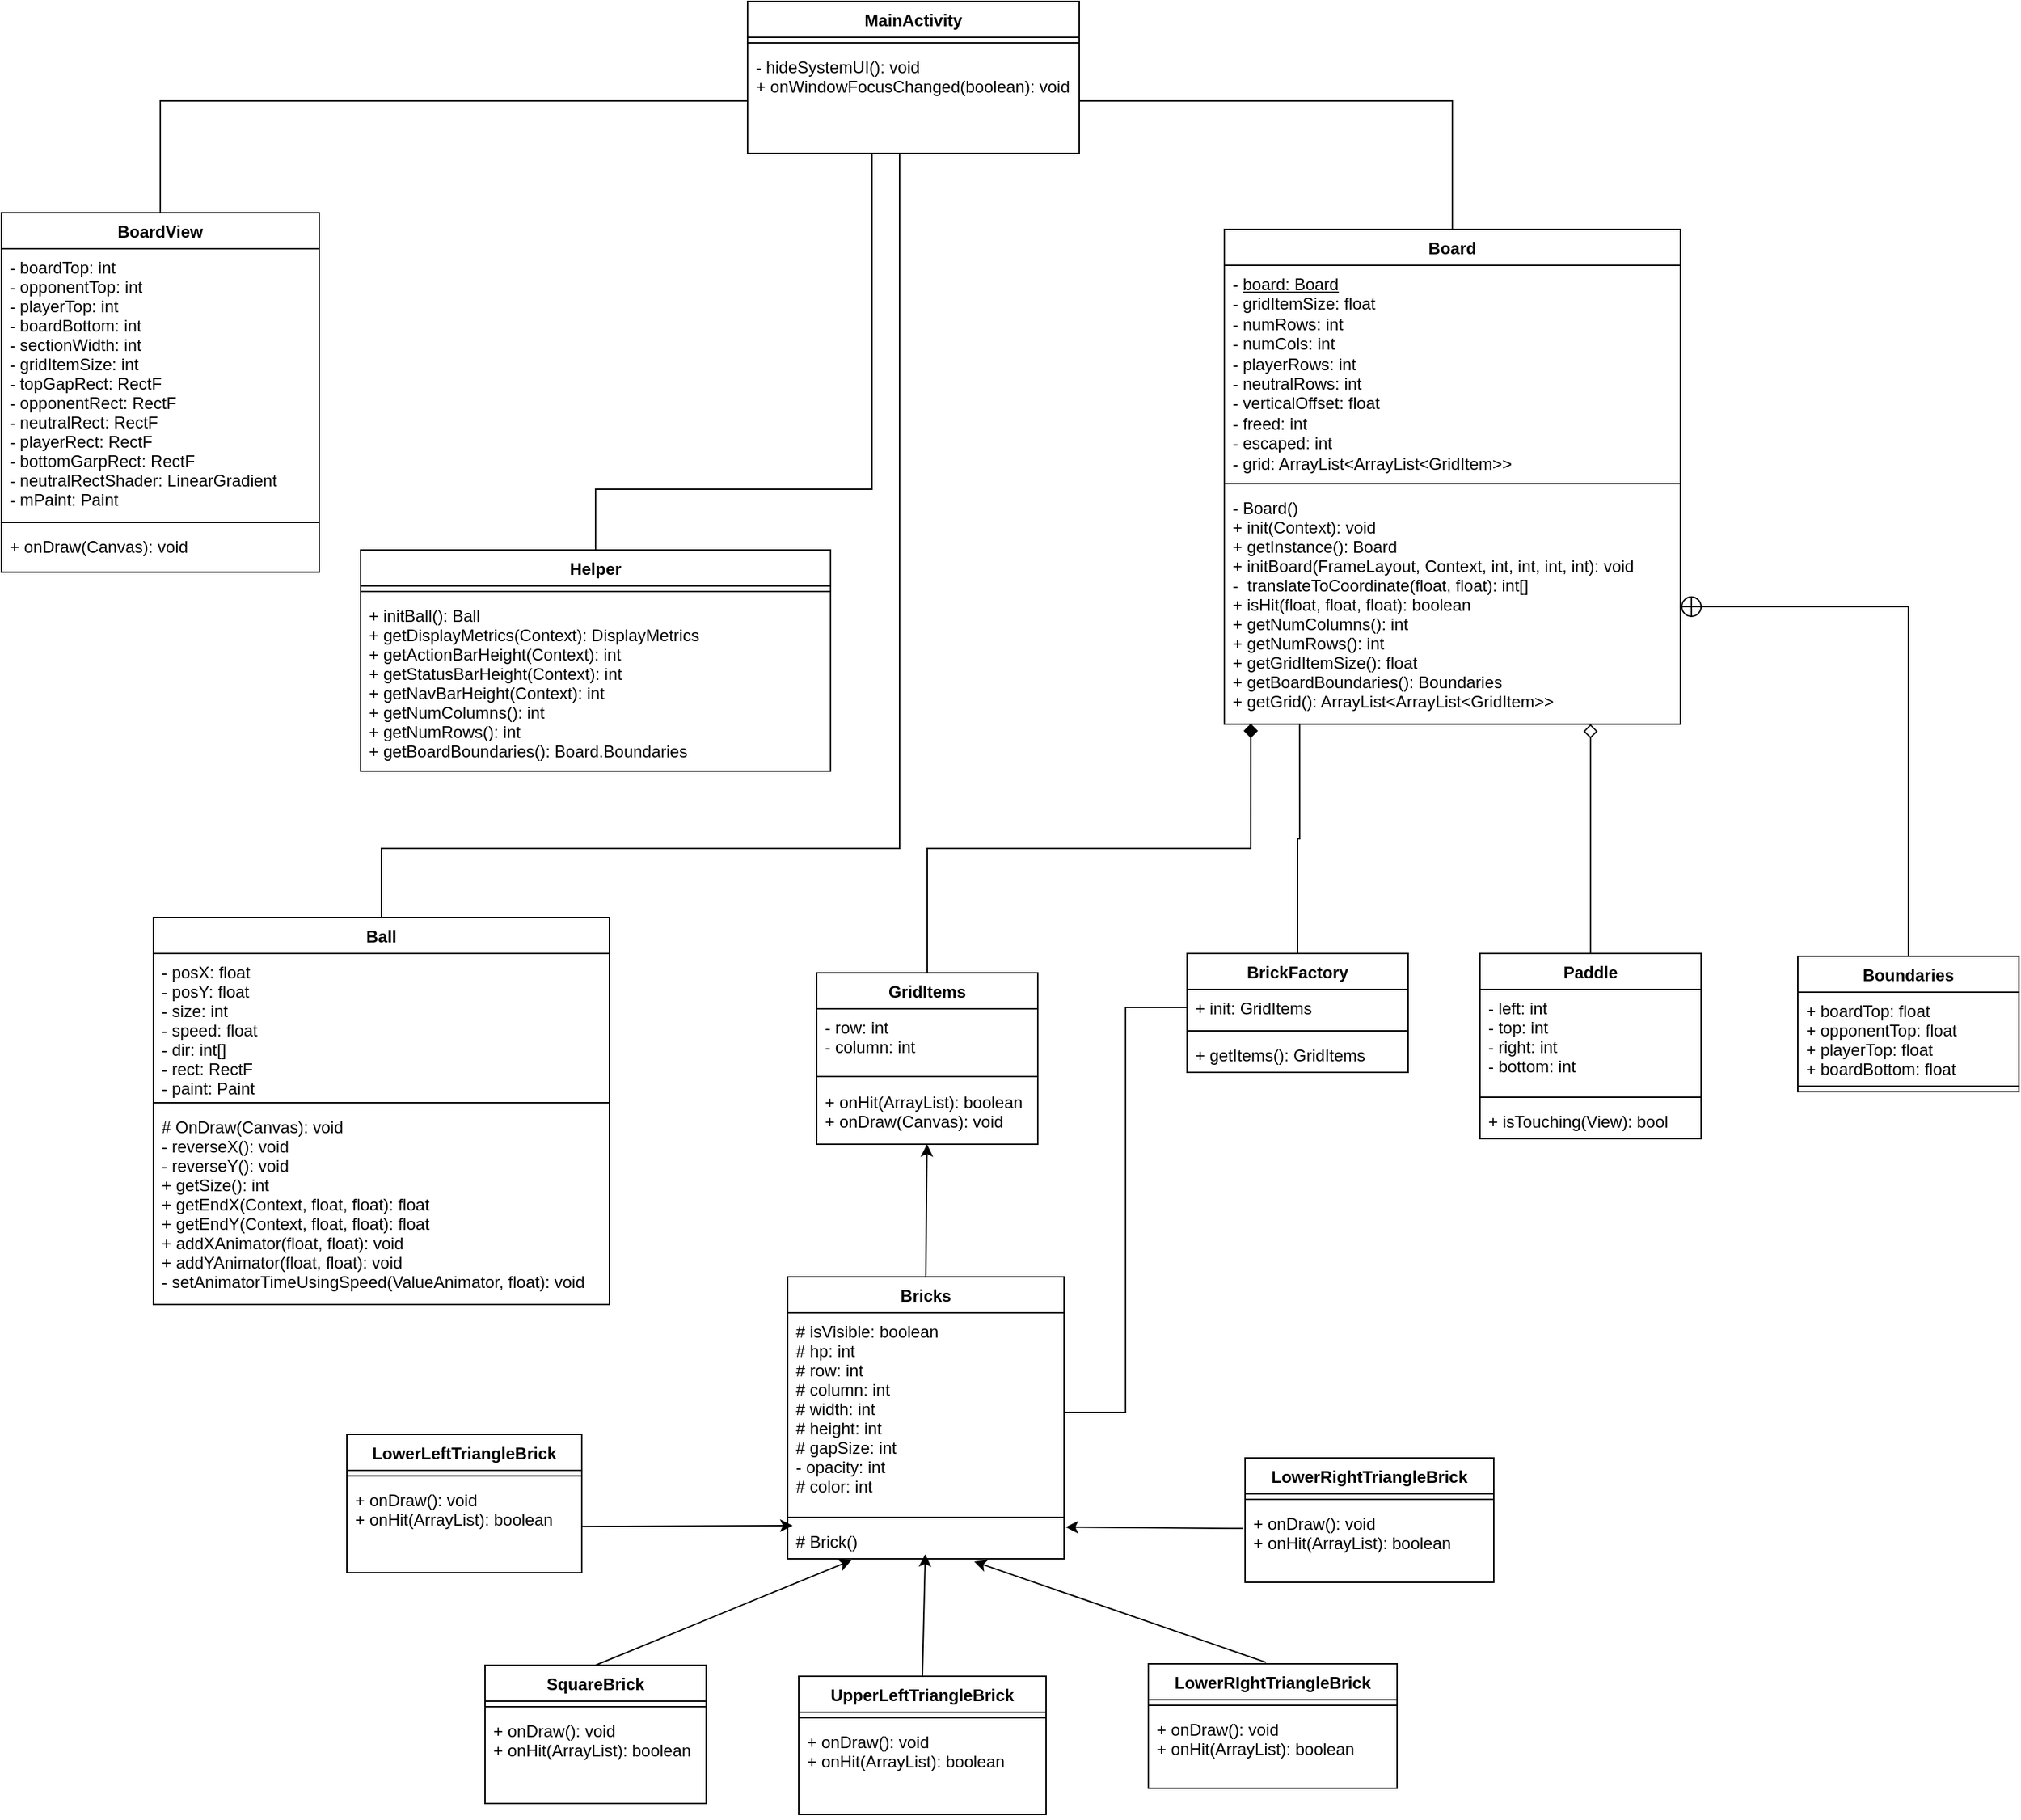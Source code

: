 <mxfile version="10.9.7" type="device"><diagram id="2K2fp3Glzx7_uZ5yLM8H" name="Page-1"><mxGraphModel dx="2148" dy="1812" grid="1" gridSize="10" guides="1" tooltips="1" connect="1" arrows="1" fold="1" page="1" pageScale="1" pageWidth="850" pageHeight="1100" math="0" shadow="0"><root><mxCell id="0"/><mxCell id="1" parent="0"/><mxCell id="IXItUogsezEfQiG_OB38-14" style="edgeStyle=orthogonalEdgeStyle;rounded=0;orthogonalLoop=1;jettySize=auto;html=1;exitX=0.5;exitY=0;exitDx=0;exitDy=0;entryX=0;entryY=0.5;entryDx=0;entryDy=0;endArrow=none;endFill=0;" edge="1" parent="1" source="C6LYM2eVTLfv3YcYdJ0T-5" target="C6LYM2eVTLfv3YcYdJ0T-12"><mxGeometry relative="1" as="geometry"/></mxCell><mxCell id="C6LYM2eVTLfv3YcYdJ0T-5" value="BoardView" style="swimlane;fontStyle=1;align=center;verticalAlign=top;childLayout=stackLayout;horizontal=1;startSize=26;horizontalStack=0;resizeParent=1;resizeParentMax=0;resizeLast=0;collapsible=1;marginBottom=0;" parent="1" vertex="1"><mxGeometry x="-100" y="-140" width="230" height="260" as="geometry"/></mxCell><mxCell id="C6LYM2eVTLfv3YcYdJ0T-6" value="- boardTop: int&#10;- opponentTop: int&#10;- playerTop: int&#10;- boardBottom: int &#10;- sectionWidth: int&#10;- gridItemSize: int&#10;- topGapRect: RectF&#10;- opponentRect: RectF&#10;- neutralRect: RectF&#10;- playerRect: RectF&#10;- bottomGarpRect: RectF&#10;- neutralRectShader: LinearGradient&#10;- mPaint: Paint" style="text;strokeColor=none;fillColor=none;align=left;verticalAlign=top;spacingLeft=4;spacingRight=4;overflow=hidden;rotatable=0;points=[[0,0.5],[1,0.5]];portConstraint=eastwest;" parent="C6LYM2eVTLfv3YcYdJ0T-5" vertex="1"><mxGeometry y="26" width="230" height="194" as="geometry"/></mxCell><mxCell id="C6LYM2eVTLfv3YcYdJ0T-7" value="" style="line;strokeWidth=1;fillColor=none;align=left;verticalAlign=middle;spacingTop=-1;spacingLeft=3;spacingRight=3;rotatable=0;labelPosition=right;points=[];portConstraint=eastwest;" parent="C6LYM2eVTLfv3YcYdJ0T-5" vertex="1"><mxGeometry y="220" width="230" height="8" as="geometry"/></mxCell><mxCell id="C6LYM2eVTLfv3YcYdJ0T-8" value="+ onDraw(Canvas): void" style="text;strokeColor=none;fillColor=none;align=left;verticalAlign=top;spacingLeft=4;spacingRight=4;overflow=hidden;rotatable=0;points=[[0,0.5],[1,0.5]];portConstraint=eastwest;" parent="C6LYM2eVTLfv3YcYdJ0T-5" vertex="1"><mxGeometry y="228" width="230" height="32" as="geometry"/></mxCell><mxCell id="C6LYM2eVTLfv3YcYdJ0T-9" value="MainActivity" style="swimlane;fontStyle=1;align=center;verticalAlign=top;childLayout=stackLayout;horizontal=1;startSize=26;horizontalStack=0;resizeParent=1;resizeParentMax=0;resizeLast=0;collapsible=1;marginBottom=0;" parent="1" vertex="1"><mxGeometry x="440" y="-293" width="240" height="110" as="geometry"/></mxCell><mxCell id="C6LYM2eVTLfv3YcYdJ0T-11" value="" style="line;strokeWidth=1;fillColor=none;align=left;verticalAlign=middle;spacingTop=-1;spacingLeft=3;spacingRight=3;rotatable=0;labelPosition=right;points=[];portConstraint=eastwest;" parent="C6LYM2eVTLfv3YcYdJ0T-9" vertex="1"><mxGeometry y="26" width="240" height="8" as="geometry"/></mxCell><mxCell id="C6LYM2eVTLfv3YcYdJ0T-12" value="- hideSystemUI(): void&#10;+ onWindowFocusChanged(boolean): void " style="text;strokeColor=none;fillColor=none;align=left;verticalAlign=top;spacingLeft=4;spacingRight=4;overflow=hidden;rotatable=0;points=[[0,0.5],[1,0.5]];portConstraint=eastwest;" parent="C6LYM2eVTLfv3YcYdJ0T-9" vertex="1"><mxGeometry y="34" width="240" height="76" as="geometry"/></mxCell><mxCell id="C6LYM2eVTLfv3YcYdJ0T-101" style="edgeStyle=orthogonalEdgeStyle;rounded=0;orthogonalLoop=1;jettySize=auto;html=1;endArrow=none;endFill=0;exitX=0.5;exitY=0;exitDx=0;exitDy=0;" parent="1" source="C6LYM2eVTLfv3YcYdJ0T-13" edge="1" target="C6LYM2eVTLfv3YcYdJ0T-12"><mxGeometry relative="1" as="geometry"><mxPoint x="530" y="-180" as="targetPoint"/><Array as="points"><mxPoint x="330" y="60"/><mxPoint x="530" y="60"/></Array><mxPoint x="330" y="70" as="sourcePoint"/></mxGeometry></mxCell><mxCell id="C6LYM2eVTLfv3YcYdJ0T-13" value="Helper" style="swimlane;fontStyle=1;align=center;verticalAlign=top;childLayout=stackLayout;horizontal=1;startSize=26;horizontalStack=0;resizeParent=1;resizeParentMax=0;resizeLast=0;collapsible=1;marginBottom=0;" parent="1" vertex="1"><mxGeometry x="160" y="104" width="340" height="160" as="geometry"/></mxCell><mxCell id="C6LYM2eVTLfv3YcYdJ0T-15" value="" style="line;strokeWidth=1;fillColor=none;align=left;verticalAlign=middle;spacingTop=-1;spacingLeft=3;spacingRight=3;rotatable=0;labelPosition=right;points=[];portConstraint=eastwest;" parent="C6LYM2eVTLfv3YcYdJ0T-13" vertex="1"><mxGeometry y="26" width="340" height="8" as="geometry"/></mxCell><mxCell id="C6LYM2eVTLfv3YcYdJ0T-16" value="+ initBall(): Ball&#10;+ getDisplayMetrics(Context): DisplayMetrics&#10;+ getActionBarHeight(Context): int&#10;+ getStatusBarHeight(Context): int&#10;+ getNavBarHeight(Context): int&#10;+ getNumColumns(): int&#10;+ getNumRows(): int&#10;+ getBoardBoundaries(): Board.Boundaries&#10;" style="text;strokeColor=none;fillColor=none;align=left;verticalAlign=top;spacingLeft=4;spacingRight=4;overflow=hidden;rotatable=0;points=[[0,0.5],[1,0.5]];portConstraint=eastwest;" parent="C6LYM2eVTLfv3YcYdJ0T-13" vertex="1"><mxGeometry y="34" width="340" height="126" as="geometry"/></mxCell><mxCell id="C6LYM2eVTLfv3YcYdJ0T-94" style="edgeStyle=orthogonalEdgeStyle;rounded=0;orthogonalLoop=1;jettySize=auto;html=1;exitX=0.5;exitY=0;exitDx=0;exitDy=0;endArrow=none;endFill=0;" parent="1" source="C6LYM2eVTLfv3YcYdJ0T-17" target="C6LYM2eVTLfv3YcYdJ0T-12" edge="1"><mxGeometry relative="1" as="geometry"><Array as="points"><mxPoint x="175" y="320"/><mxPoint x="550" y="320"/></Array><mxPoint x="570" y="-169" as="targetPoint"/></mxGeometry></mxCell><mxCell id="C6LYM2eVTLfv3YcYdJ0T-17" value="Ball" style="swimlane;fontStyle=1;align=center;verticalAlign=top;childLayout=stackLayout;horizontal=1;startSize=26;horizontalStack=0;resizeParent=1;resizeParentMax=0;resizeLast=0;collapsible=1;marginBottom=0;" parent="1" vertex="1"><mxGeometry x="10" y="370" width="330" height="280" as="geometry"/></mxCell><mxCell id="C6LYM2eVTLfv3YcYdJ0T-18" value="- posX: float&#10;- posY: float&#10;- size: int&#10;- speed: float&#10;- dir: int[]&#10;- rect: RectF&#10;- paint: Paint&#10;" style="text;strokeColor=none;fillColor=none;align=left;verticalAlign=top;spacingLeft=4;spacingRight=4;overflow=hidden;rotatable=0;points=[[0,0.5],[1,0.5]];portConstraint=eastwest;" parent="C6LYM2eVTLfv3YcYdJ0T-17" vertex="1"><mxGeometry y="26" width="330" height="104" as="geometry"/></mxCell><mxCell id="C6LYM2eVTLfv3YcYdJ0T-19" value="" style="line;strokeWidth=1;fillColor=none;align=left;verticalAlign=middle;spacingTop=-1;spacingLeft=3;spacingRight=3;rotatable=0;labelPosition=right;points=[];portConstraint=eastwest;" parent="C6LYM2eVTLfv3YcYdJ0T-17" vertex="1"><mxGeometry y="130" width="330" height="8" as="geometry"/></mxCell><mxCell id="C6LYM2eVTLfv3YcYdJ0T-20" value="# OnDraw(Canvas): void&#10;- reverseX(): void&#10;- reverseY(): void&#10;+ getSize(): int&#10;+ getEndX(Context, float, float): float&#10;+ getEndY(Context, float, float): float&#10;+ addXAnimator(float, float): void&#10;+ addYAnimator(float, float): void&#10;- setAnimatorTimeUsingSpeed(ValueAnimator, float): void " style="text;strokeColor=none;fillColor=none;align=left;verticalAlign=top;spacingLeft=4;spacingRight=4;overflow=hidden;rotatable=0;points=[[0,0.5],[1,0.5]];portConstraint=eastwest;" parent="C6LYM2eVTLfv3YcYdJ0T-17" vertex="1"><mxGeometry y="138" width="330" height="142" as="geometry"/></mxCell><mxCell id="C6LYM2eVTLfv3YcYdJ0T-99" style="edgeStyle=orthogonalEdgeStyle;rounded=0;orthogonalLoop=1;jettySize=auto;html=1;exitX=0.5;exitY=0;exitDx=0;exitDy=0;endArrow=none;endFill=0;" parent="1" source="C6LYM2eVTLfv3YcYdJ0T-21" edge="1" target="C6LYM2eVTLfv3YcYdJ0T-12"><mxGeometry relative="1" as="geometry"><mxPoint x="560" y="-180" as="targetPoint"/><mxPoint x="950.143" y="-100" as="sourcePoint"/><Array as="points"><mxPoint x="950" y="-221"/></Array></mxGeometry></mxCell><mxCell id="C6LYM2eVTLfv3YcYdJ0T-21" value="Board" style="swimlane;fontStyle=1;align=center;verticalAlign=top;childLayout=stackLayout;horizontal=1;startSize=26;horizontalStack=0;resizeParent=1;resizeParentMax=0;resizeLast=0;collapsible=1;marginBottom=0;" parent="1" vertex="1"><mxGeometry x="785" y="-128" width="330" height="358" as="geometry"/></mxCell><mxCell id="C6LYM2eVTLfv3YcYdJ0T-22" value="- &lt;u&gt;board: Board&lt;/u&gt;&lt;br&gt;- gridItemSize: float&lt;br&gt;- numRows: int&lt;br&gt;- numCols: int&lt;br&gt;- playerRows: int&lt;br&gt;- neutralRows: int&lt;br&gt;- verticalOffset: float&lt;br&gt;- freed: int&lt;br&gt;- escaped: int&lt;br&gt;- grid: ArrayList&amp;lt;ArrayList&amp;lt;GridItem&amp;gt;&amp;gt;" style="text;strokeColor=none;fillColor=none;align=left;verticalAlign=top;spacingLeft=4;spacingRight=4;overflow=hidden;rotatable=0;points=[[0,0.5],[1,0.5]];portConstraint=eastwest;html=1;" parent="C6LYM2eVTLfv3YcYdJ0T-21" vertex="1"><mxGeometry y="26" width="330" height="154" as="geometry"/></mxCell><mxCell id="C6LYM2eVTLfv3YcYdJ0T-23" value="" style="line;strokeWidth=1;fillColor=none;align=left;verticalAlign=middle;spacingTop=-1;spacingLeft=3;spacingRight=3;rotatable=0;labelPosition=right;points=[];portConstraint=eastwest;" parent="C6LYM2eVTLfv3YcYdJ0T-21" vertex="1"><mxGeometry y="180" width="330" height="8" as="geometry"/></mxCell><mxCell id="C6LYM2eVTLfv3YcYdJ0T-24" value="- Board()&#10;+ init(Context): void&#10;+ getInstance(): Board&#10;+ initBoard(FrameLayout, Context, int, int, int, int): void&#10;-  translateToCoordinate(float, float): int[] &#10;+ isHit(float, float, float): boolean&#10;+ getNumColumns(): int&#10;+ getNumRows(): int&#10;+ getGridItemSize(): float&#10;+ getBoardBoundaries(): Boundaries&#10;+ getGrid(): ArrayList&lt;ArrayList&lt;GridItem&gt;&gt;&#10;&#10;" style="text;strokeColor=none;fillColor=none;align=left;verticalAlign=top;spacingLeft=4;spacingRight=4;overflow=hidden;rotatable=0;points=[[0,0.5],[1,0.5]];portConstraint=eastwest;" parent="C6LYM2eVTLfv3YcYdJ0T-21" vertex="1"><mxGeometry y="188" width="330" height="170" as="geometry"/></mxCell><mxCell id="C6LYM2eVTLfv3YcYdJ0T-25" value="Paddle" style="swimlane;fontStyle=1;align=center;verticalAlign=top;childLayout=stackLayout;horizontal=1;startSize=26;horizontalStack=0;resizeParent=1;resizeParentMax=0;resizeLast=0;collapsible=1;marginBottom=0;" parent="1" vertex="1"><mxGeometry x="970" y="396" width="160" height="134" as="geometry"/></mxCell><mxCell id="C6LYM2eVTLfv3YcYdJ0T-26" value="- left: int&#10;- top: int&#10;- right: int&#10;- bottom: int" style="text;strokeColor=none;fillColor=none;align=left;verticalAlign=top;spacingLeft=4;spacingRight=4;overflow=hidden;rotatable=0;points=[[0,0.5],[1,0.5]];portConstraint=eastwest;" parent="C6LYM2eVTLfv3YcYdJ0T-25" vertex="1"><mxGeometry y="26" width="160" height="74" as="geometry"/></mxCell><mxCell id="C6LYM2eVTLfv3YcYdJ0T-27" value="" style="line;strokeWidth=1;fillColor=none;align=left;verticalAlign=middle;spacingTop=-1;spacingLeft=3;spacingRight=3;rotatable=0;labelPosition=right;points=[];portConstraint=eastwest;" parent="C6LYM2eVTLfv3YcYdJ0T-25" vertex="1"><mxGeometry y="100" width="160" height="8" as="geometry"/></mxCell><mxCell id="C6LYM2eVTLfv3YcYdJ0T-28" value="+ isTouching(View): bool" style="text;strokeColor=none;fillColor=none;align=left;verticalAlign=top;spacingLeft=4;spacingRight=4;overflow=hidden;rotatable=0;points=[[0,0.5],[1,0.5]];portConstraint=eastwest;" parent="C6LYM2eVTLfv3YcYdJ0T-25" vertex="1"><mxGeometry y="108" width="160" height="26" as="geometry"/></mxCell><mxCell id="IXItUogsezEfQiG_OB38-25" style="edgeStyle=orthogonalEdgeStyle;rounded=0;orthogonalLoop=1;jettySize=auto;html=1;exitX=0.5;exitY=0;exitDx=0;exitDy=0;endArrow=none;endFill=0;entryX=0.165;entryY=1.001;entryDx=0;entryDy=0;entryPerimeter=0;" edge="1" parent="1" source="C6LYM2eVTLfv3YcYdJ0T-29" target="C6LYM2eVTLfv3YcYdJ0T-24"><mxGeometry relative="1" as="geometry"><mxPoint x="870" y="240.0" as="targetPoint"/><Array as="points"><mxPoint x="838" y="313"/><mxPoint x="840" y="313"/></Array></mxGeometry></mxCell><mxCell id="C6LYM2eVTLfv3YcYdJ0T-29" value="BrickFactory" style="swimlane;fontStyle=1;align=center;verticalAlign=top;childLayout=stackLayout;horizontal=1;startSize=26;horizontalStack=0;resizeParent=1;resizeParentMax=0;resizeLast=0;collapsible=1;marginBottom=0;" parent="1" vertex="1"><mxGeometry x="758" y="396" width="160" height="86" as="geometry"/></mxCell><mxCell id="C6LYM2eVTLfv3YcYdJ0T-30" value="+ init: GridItems" style="text;strokeColor=none;fillColor=none;align=left;verticalAlign=top;spacingLeft=4;spacingRight=4;overflow=hidden;rotatable=0;points=[[0,0.5],[1,0.5]];portConstraint=eastwest;" parent="C6LYM2eVTLfv3YcYdJ0T-29" vertex="1"><mxGeometry y="26" width="160" height="26" as="geometry"/></mxCell><mxCell id="C6LYM2eVTLfv3YcYdJ0T-31" value="" style="line;strokeWidth=1;fillColor=none;align=left;verticalAlign=middle;spacingTop=-1;spacingLeft=3;spacingRight=3;rotatable=0;labelPosition=right;points=[];portConstraint=eastwest;" parent="C6LYM2eVTLfv3YcYdJ0T-29" vertex="1"><mxGeometry y="52" width="160" height="8" as="geometry"/></mxCell><mxCell id="C6LYM2eVTLfv3YcYdJ0T-32" value="+ getItems(): GridItems" style="text;strokeColor=none;fillColor=none;align=left;verticalAlign=top;spacingLeft=4;spacingRight=4;overflow=hidden;rotatable=0;points=[[0,0.5],[1,0.5]];portConstraint=eastwest;" parent="C6LYM2eVTLfv3YcYdJ0T-29" vertex="1"><mxGeometry y="60" width="160" height="26" as="geometry"/></mxCell><mxCell id="IXItUogsezEfQiG_OB38-24" style="edgeStyle=orthogonalEdgeStyle;rounded=0;orthogonalLoop=1;jettySize=auto;html=1;exitX=0.5;exitY=0;exitDx=0;exitDy=0;entryX=0.058;entryY=0.998;entryDx=0;entryDy=0;entryPerimeter=0;endArrow=diamond;endFill=1;endSize=8;jumpSize=6;" edge="1" parent="1" source="C6LYM2eVTLfv3YcYdJ0T-33" target="C6LYM2eVTLfv3YcYdJ0T-24"><mxGeometry relative="1" as="geometry"/></mxCell><mxCell id="C6LYM2eVTLfv3YcYdJ0T-33" value="GridItems" style="swimlane;fontStyle=1;align=center;verticalAlign=top;childLayout=stackLayout;horizontal=1;startSize=26;horizontalStack=0;resizeParent=1;resizeParentMax=0;resizeLast=0;collapsible=1;marginBottom=0;" parent="1" vertex="1"><mxGeometry x="490" y="410" width="160" height="124" as="geometry"/></mxCell><mxCell id="C6LYM2eVTLfv3YcYdJ0T-34" value="- row: int&#10;- column: int" style="text;strokeColor=none;fillColor=none;align=left;verticalAlign=top;spacingLeft=4;spacingRight=4;overflow=hidden;rotatable=0;points=[[0,0.5],[1,0.5]];portConstraint=eastwest;" parent="C6LYM2eVTLfv3YcYdJ0T-33" vertex="1"><mxGeometry y="26" width="160" height="44" as="geometry"/></mxCell><mxCell id="C6LYM2eVTLfv3YcYdJ0T-35" value="" style="line;strokeWidth=1;fillColor=none;align=left;verticalAlign=middle;spacingTop=-1;spacingLeft=3;spacingRight=3;rotatable=0;labelPosition=right;points=[];portConstraint=eastwest;" parent="C6LYM2eVTLfv3YcYdJ0T-33" vertex="1"><mxGeometry y="70" width="160" height="10" as="geometry"/></mxCell><mxCell id="C6LYM2eVTLfv3YcYdJ0T-36" value="+ onHit(ArrayList): boolean&#10;+ onDraw(Canvas): void" style="text;strokeColor=none;fillColor=none;align=left;verticalAlign=top;spacingLeft=4;spacingRight=4;overflow=hidden;rotatable=0;points=[[0,0.5],[1,0.5]];portConstraint=eastwest;" parent="C6LYM2eVTLfv3YcYdJ0T-33" vertex="1"><mxGeometry y="80" width="160" height="44" as="geometry"/></mxCell><mxCell id="C6LYM2eVTLfv3YcYdJ0T-37" value="Bricks" style="swimlane;fontStyle=1;align=center;verticalAlign=top;childLayout=stackLayout;horizontal=1;startSize=26;horizontalStack=0;resizeParent=1;resizeParentMax=0;resizeLast=0;collapsible=1;marginBottom=0;" parent="1" vertex="1"><mxGeometry x="469" y="630" width="200" height="204" as="geometry"/></mxCell><mxCell id="C6LYM2eVTLfv3YcYdJ0T-38" value="# isVisible: boolean&#10;# hp: int&#10;# row: int&#10;# column: int&#10;# width: int&#10;# height: int&#10;# gapSize: int&#10;- opacity: int&#10;# color: int" style="text;strokeColor=none;fillColor=none;align=left;verticalAlign=top;spacingLeft=4;spacingRight=4;overflow=hidden;rotatable=0;points=[[0,0.5],[1,0.5]];portConstraint=eastwest;" parent="C6LYM2eVTLfv3YcYdJ0T-37" vertex="1"><mxGeometry y="26" width="200" height="144" as="geometry"/></mxCell><mxCell id="C6LYM2eVTLfv3YcYdJ0T-39" value="" style="line;strokeWidth=1;fillColor=none;align=left;verticalAlign=middle;spacingTop=-1;spacingLeft=3;spacingRight=3;rotatable=0;labelPosition=right;points=[];portConstraint=eastwest;" parent="C6LYM2eVTLfv3YcYdJ0T-37" vertex="1"><mxGeometry y="170" width="200" height="8" as="geometry"/></mxCell><mxCell id="C6LYM2eVTLfv3YcYdJ0T-40" value="# Brick()" style="text;strokeColor=none;fillColor=none;align=left;verticalAlign=top;spacingLeft=4;spacingRight=4;overflow=hidden;rotatable=0;points=[[0,0.5],[1,0.5]];portConstraint=eastwest;" parent="C6LYM2eVTLfv3YcYdJ0T-37" vertex="1"><mxGeometry y="178" width="200" height="26" as="geometry"/></mxCell><mxCell id="C6LYM2eVTLfv3YcYdJ0T-41" value="SquareBrick" style="swimlane;fontStyle=1;align=center;verticalAlign=top;childLayout=stackLayout;horizontal=1;startSize=26;horizontalStack=0;resizeParent=1;resizeParentMax=0;resizeLast=0;collapsible=1;marginBottom=0;" parent="1" vertex="1"><mxGeometry x="250" y="911" width="160" height="100" as="geometry"/></mxCell><mxCell id="C6LYM2eVTLfv3YcYdJ0T-43" value="" style="line;strokeWidth=1;fillColor=none;align=left;verticalAlign=middle;spacingTop=-1;spacingLeft=3;spacingRight=3;rotatable=0;labelPosition=right;points=[];portConstraint=eastwest;" parent="C6LYM2eVTLfv3YcYdJ0T-41" vertex="1"><mxGeometry y="26" width="160" height="8" as="geometry"/></mxCell><mxCell id="C6LYM2eVTLfv3YcYdJ0T-44" value="+ onDraw(): void&#10;+ onHit(ArrayList): boolean" style="text;strokeColor=none;fillColor=none;align=left;verticalAlign=top;spacingLeft=4;spacingRight=4;overflow=hidden;rotatable=0;points=[[0,0.5],[1,0.5]];portConstraint=eastwest;" parent="C6LYM2eVTLfv3YcYdJ0T-41" vertex="1"><mxGeometry y="34" width="160" height="66" as="geometry"/></mxCell><mxCell id="C6LYM2eVTLfv3YcYdJ0T-45" value="UpperLeftTriangleBrick&#10;" style="swimlane;fontStyle=1;align=center;verticalAlign=top;childLayout=stackLayout;horizontal=1;startSize=26;horizontalStack=0;resizeParent=1;resizeParentMax=0;resizeLast=0;collapsible=1;marginBottom=0;" parent="1" vertex="1"><mxGeometry x="477" y="919" width="179" height="100" as="geometry"/></mxCell><mxCell id="C6LYM2eVTLfv3YcYdJ0T-47" value="" style="line;strokeWidth=1;fillColor=none;align=left;verticalAlign=middle;spacingTop=-1;spacingLeft=3;spacingRight=3;rotatable=0;labelPosition=right;points=[];portConstraint=eastwest;" parent="C6LYM2eVTLfv3YcYdJ0T-45" vertex="1"><mxGeometry y="26" width="179" height="8" as="geometry"/></mxCell><mxCell id="C6LYM2eVTLfv3YcYdJ0T-48" value="+ onDraw(): void&#10;+ onHit(ArrayList): boolean" style="text;strokeColor=none;fillColor=none;align=left;verticalAlign=top;spacingLeft=4;spacingRight=4;overflow=hidden;rotatable=0;points=[[0,0.5],[1,0.5]];portConstraint=eastwest;" parent="C6LYM2eVTLfv3YcYdJ0T-45" vertex="1"><mxGeometry y="34" width="179" height="66" as="geometry"/></mxCell><mxCell id="C6LYM2eVTLfv3YcYdJ0T-49" value="LowerRIghtTriangleBrick&#10;" style="swimlane;fontStyle=1;align=center;verticalAlign=top;childLayout=stackLayout;horizontal=1;startSize=26;horizontalStack=0;resizeParent=1;resizeParentMax=0;resizeLast=0;collapsible=1;marginBottom=0;" parent="1" vertex="1"><mxGeometry x="730" y="910" width="180" height="90" as="geometry"/></mxCell><mxCell id="C6LYM2eVTLfv3YcYdJ0T-51" value="" style="line;strokeWidth=1;fillColor=none;align=left;verticalAlign=middle;spacingTop=-1;spacingLeft=3;spacingRight=3;rotatable=0;labelPosition=right;points=[];portConstraint=eastwest;" parent="C6LYM2eVTLfv3YcYdJ0T-49" vertex="1"><mxGeometry y="26" width="180" height="8" as="geometry"/></mxCell><mxCell id="C6LYM2eVTLfv3YcYdJ0T-52" value="+ onDraw(): void&#10;+ onHit(ArrayList): boolean" style="text;strokeColor=none;fillColor=none;align=left;verticalAlign=top;spacingLeft=4;spacingRight=4;overflow=hidden;rotatable=0;points=[[0,0.5],[1,0.5]];portConstraint=eastwest;" parent="C6LYM2eVTLfv3YcYdJ0T-49" vertex="1"><mxGeometry y="34" width="180" height="56" as="geometry"/></mxCell><mxCell id="C6LYM2eVTLfv3YcYdJ0T-53" value="LowerRightTriangleBrick&#10;" style="swimlane;fontStyle=1;align=center;verticalAlign=top;childLayout=stackLayout;horizontal=1;startSize=26;horizontalStack=0;resizeParent=1;resizeParentMax=0;resizeLast=0;collapsible=1;marginBottom=0;" parent="1" vertex="1"><mxGeometry x="800" y="761" width="180" height="90" as="geometry"/></mxCell><mxCell id="C6LYM2eVTLfv3YcYdJ0T-55" value="" style="line;strokeWidth=1;fillColor=none;align=left;verticalAlign=middle;spacingTop=-1;spacingLeft=3;spacingRight=3;rotatable=0;labelPosition=right;points=[];portConstraint=eastwest;" parent="C6LYM2eVTLfv3YcYdJ0T-53" vertex="1"><mxGeometry y="26" width="180" height="8" as="geometry"/></mxCell><mxCell id="C6LYM2eVTLfv3YcYdJ0T-56" value="+ onDraw(): void&#10;+ onHit(ArrayList): boolean" style="text;strokeColor=none;fillColor=none;align=left;verticalAlign=top;spacingLeft=4;spacingRight=4;overflow=hidden;rotatable=0;points=[[0,0.5],[1,0.5]];portConstraint=eastwest;" parent="C6LYM2eVTLfv3YcYdJ0T-53" vertex="1"><mxGeometry y="34" width="180" height="56" as="geometry"/></mxCell><mxCell id="C6LYM2eVTLfv3YcYdJ0T-57" value="LowerLeftTriangleBrick&#10;" style="swimlane;fontStyle=1;align=center;verticalAlign=top;childLayout=stackLayout;horizontal=1;startSize=26;horizontalStack=0;resizeParent=1;resizeParentMax=0;resizeLast=0;collapsible=1;marginBottom=0;" parent="1" vertex="1"><mxGeometry x="150" y="744" width="170" height="100" as="geometry"/></mxCell><mxCell id="C6LYM2eVTLfv3YcYdJ0T-59" value="" style="line;strokeWidth=1;fillColor=none;align=left;verticalAlign=middle;spacingTop=-1;spacingLeft=3;spacingRight=3;rotatable=0;labelPosition=right;points=[];portConstraint=eastwest;" parent="C6LYM2eVTLfv3YcYdJ0T-57" vertex="1"><mxGeometry y="26" width="170" height="8" as="geometry"/></mxCell><mxCell id="C6LYM2eVTLfv3YcYdJ0T-60" value="+ onDraw(): void&#10;+ onHit(ArrayList): boolean" style="text;strokeColor=none;fillColor=none;align=left;verticalAlign=top;spacingLeft=4;spacingRight=4;overflow=hidden;rotatable=0;points=[[0,0.5],[1,0.5]];portConstraint=eastwest;" parent="C6LYM2eVTLfv3YcYdJ0T-57" vertex="1"><mxGeometry y="34" width="170" height="66" as="geometry"/></mxCell><mxCell id="C6LYM2eVTLfv3YcYdJ0T-74" value="" style="endArrow=classic;html=1;entryX=0.231;entryY=1.038;entryDx=0;entryDy=0;entryPerimeter=0;exitX=0.5;exitY=0;exitDx=0;exitDy=0;" parent="1" source="C6LYM2eVTLfv3YcYdJ0T-41" target="C6LYM2eVTLfv3YcYdJ0T-40" edge="1"><mxGeometry width="50" height="50" relative="1" as="geometry"><mxPoint x="390" y="790" as="sourcePoint"/><mxPoint x="460" y="730" as="targetPoint"/></mxGeometry></mxCell><mxCell id="C6LYM2eVTLfv3YcYdJ0T-75" value="" style="endArrow=classic;html=1;entryX=0.498;entryY=0.872;entryDx=0;entryDy=0;entryPerimeter=0;exitX=0.5;exitY=0;exitDx=0;exitDy=0;" parent="1" source="C6LYM2eVTLfv3YcYdJ0T-45" target="C6LYM2eVTLfv3YcYdJ0T-40" edge="1"><mxGeometry width="50" height="50" relative="1" as="geometry"><mxPoint x="400" y="800" as="sourcePoint"/><mxPoint x="537" y="727" as="targetPoint"/></mxGeometry></mxCell><mxCell id="C6LYM2eVTLfv3YcYdJ0T-76" value="" style="endArrow=classic;html=1;entryX=0.675;entryY=1.077;entryDx=0;entryDy=0;entryPerimeter=0;exitX=0.473;exitY=-0.012;exitDx=0;exitDy=0;exitPerimeter=0;" parent="1" source="C6LYM2eVTLfv3YcYdJ0T-49" target="C6LYM2eVTLfv3YcYdJ0T-40" edge="1"><mxGeometry width="50" height="50" relative="1" as="geometry"><mxPoint x="410" y="810" as="sourcePoint"/><mxPoint x="547" y="737" as="targetPoint"/></mxGeometry></mxCell><mxCell id="C6LYM2eVTLfv3YcYdJ0T-77" value="" style="endArrow=classic;html=1;entryX=1.006;entryY=1.077;entryDx=0;entryDy=0;entryPerimeter=0;exitX=-0.009;exitY=0.304;exitDx=0;exitDy=0;exitPerimeter=0;" parent="1" source="C6LYM2eVTLfv3YcYdJ0T-56" target="C6LYM2eVTLfv3YcYdJ0T-38" edge="1"><mxGeometry width="50" height="50" relative="1" as="geometry"><mxPoint x="927" y="690" as="sourcePoint"/><mxPoint x="557" y="747" as="targetPoint"/></mxGeometry></mxCell><mxCell id="C6LYM2eVTLfv3YcYdJ0T-78" value="" style="endArrow=classic;html=1;entryX=0.018;entryY=0.077;entryDx=0;entryDy=0;entryPerimeter=0;" parent="1" source="C6LYM2eVTLfv3YcYdJ0T-60" target="C6LYM2eVTLfv3YcYdJ0T-40" edge="1"><mxGeometry width="50" height="50" relative="1" as="geometry"><mxPoint x="430" y="830" as="sourcePoint"/><mxPoint x="567" y="757" as="targetPoint"/></mxGeometry></mxCell><mxCell id="C6LYM2eVTLfv3YcYdJ0T-79" value="" style="endArrow=classic;html=1;exitX=0.5;exitY=0;exitDx=0;exitDy=0;" parent="1" source="C6LYM2eVTLfv3YcYdJ0T-37" target="C6LYM2eVTLfv3YcYdJ0T-36" edge="1"><mxGeometry width="50" height="50" relative="1" as="geometry"><mxPoint x="566" y="600" as="sourcePoint"/><mxPoint x="90" y="920" as="targetPoint"/></mxGeometry></mxCell><mxCell id="C6LYM2eVTLfv3YcYdJ0T-97" style="edgeStyle=orthogonalEdgeStyle;rounded=0;orthogonalLoop=1;jettySize=auto;html=1;exitX=0.5;exitY=0;exitDx=0;exitDy=0;endArrow=diamond;endFill=0;endSize=8;" parent="1" source="C6LYM2eVTLfv3YcYdJ0T-25" target="C6LYM2eVTLfv3YcYdJ0T-24" edge="1"><mxGeometry relative="1" as="geometry"><mxPoint x="830" y="422" as="sourcePoint"/><mxPoint x="1060" y="330" as="targetPoint"/><Array as="points"><mxPoint x="1050" y="340"/><mxPoint x="1050" y="340"/></Array></mxGeometry></mxCell><mxCell id="IXItUogsezEfQiG_OB38-13" style="edgeStyle=orthogonalEdgeStyle;rounded=0;orthogonalLoop=1;jettySize=auto;html=1;exitX=0.5;exitY=0;exitDx=0;exitDy=0;endArrow=circlePlus;endFill=0;" edge="1" parent="1" source="IXItUogsezEfQiG_OB38-7" target="C6LYM2eVTLfv3YcYdJ0T-24"><mxGeometry relative="1" as="geometry"/></mxCell><mxCell id="IXItUogsezEfQiG_OB38-7" value="Boundaries" style="swimlane;fontStyle=1;align=center;verticalAlign=top;childLayout=stackLayout;horizontal=1;startSize=26;horizontalStack=0;resizeParent=1;resizeParentMax=0;resizeLast=0;collapsible=1;marginBottom=0;" vertex="1" parent="1"><mxGeometry x="1200" y="398" width="160" height="98" as="geometry"/></mxCell><mxCell id="IXItUogsezEfQiG_OB38-8" value="+ boardTop: float&#10;+ opponentTop: float&#10;+ playerTop: float&#10;+ boardBottom: float" style="text;strokeColor=none;fillColor=none;align=left;verticalAlign=top;spacingLeft=4;spacingRight=4;overflow=hidden;rotatable=0;points=[[0,0.5],[1,0.5]];portConstraint=eastwest;" vertex="1" parent="IXItUogsezEfQiG_OB38-7"><mxGeometry y="26" width="160" height="64" as="geometry"/></mxCell><mxCell id="IXItUogsezEfQiG_OB38-9" value="" style="line;strokeWidth=1;fillColor=none;align=left;verticalAlign=middle;spacingTop=-1;spacingLeft=3;spacingRight=3;rotatable=0;labelPosition=right;points=[];portConstraint=eastwest;" vertex="1" parent="IXItUogsezEfQiG_OB38-7"><mxGeometry y="90" width="160" height="8" as="geometry"/></mxCell><mxCell id="IXItUogsezEfQiG_OB38-21" style="edgeStyle=orthogonalEdgeStyle;rounded=0;orthogonalLoop=1;jettySize=auto;html=1;exitX=1;exitY=0.5;exitDx=0;exitDy=0;endArrow=none;endFill=0;" edge="1" parent="1" source="C6LYM2eVTLfv3YcYdJ0T-38" target="C6LYM2eVTLfv3YcYdJ0T-30"><mxGeometry relative="1" as="geometry"/></mxCell></root></mxGraphModel></diagram></mxfile>